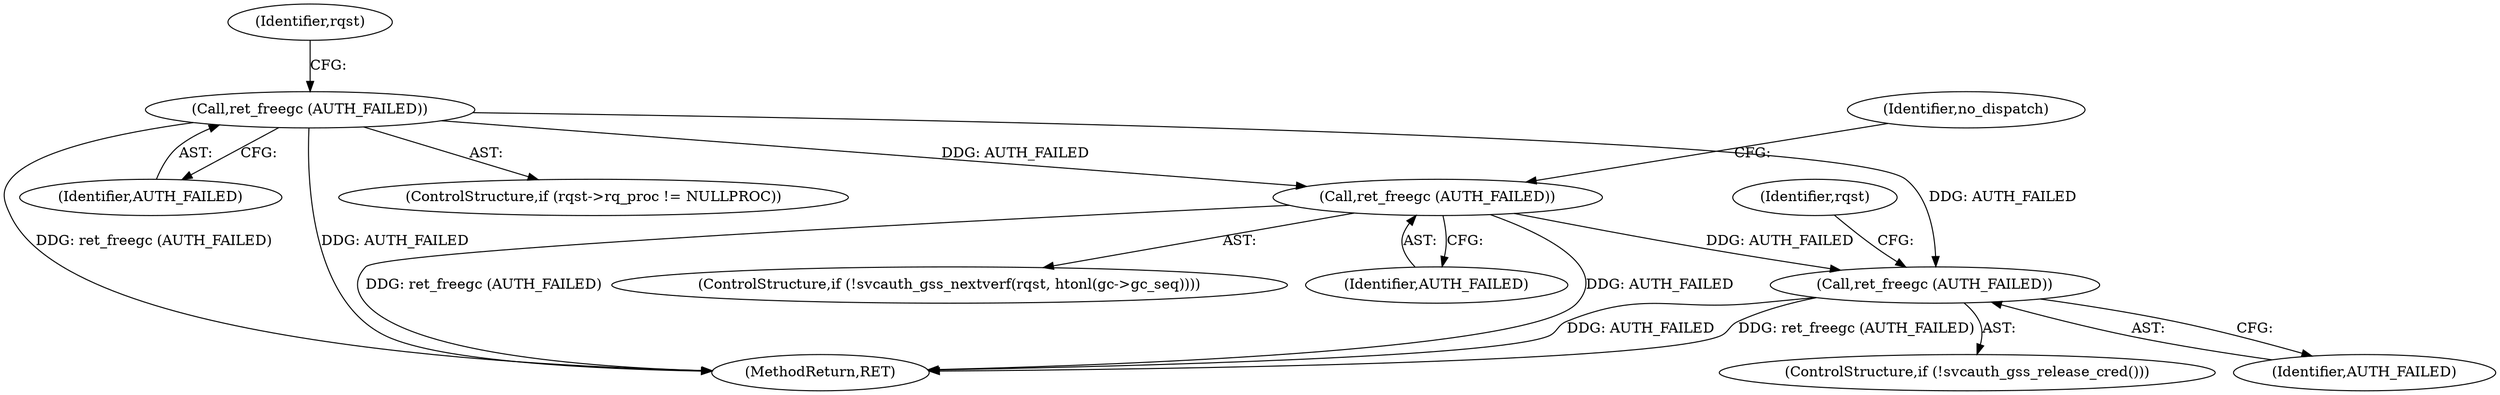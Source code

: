 digraph "0_krb5_5bb8a6b9c9eb8dd22bc9526751610aaa255ead9c@API" {
"1000561" [label="(Call,ret_freegc (AUTH_FAILED))"];
"1000543" [label="(Call,ret_freegc (AUTH_FAILED))"];
"1000583" [label="(Call,ret_freegc (AUTH_FAILED))"];
"1000562" [label="(Identifier,AUTH_FAILED)"];
"1000544" [label="(Identifier,AUTH_FAILED)"];
"1000580" [label="(ControlStructure,if (!svcauth_gss_release_cred()))"];
"1000548" [label="(Identifier,rqst)"];
"1000543" [label="(Call,ret_freegc (AUTH_FAILED))"];
"1000565" [label="(Identifier,no_dispatch)"];
"1000616" [label="(MethodReturn,RET)"];
"1000583" [label="(Call,ret_freegc (AUTH_FAILED))"];
"1000553" [label="(ControlStructure,if (!svcauth_gss_nextverf(rqst, htonl(gc->gc_seq))))"];
"1000537" [label="(ControlStructure,if (rqst->rq_proc != NULLPROC))"];
"1000588" [label="(Identifier,rqst)"];
"1000561" [label="(Call,ret_freegc (AUTH_FAILED))"];
"1000584" [label="(Identifier,AUTH_FAILED)"];
"1000561" -> "1000553"  [label="AST: "];
"1000561" -> "1000562"  [label="CFG: "];
"1000562" -> "1000561"  [label="AST: "];
"1000565" -> "1000561"  [label="CFG: "];
"1000561" -> "1000616"  [label="DDG: AUTH_FAILED"];
"1000561" -> "1000616"  [label="DDG: ret_freegc (AUTH_FAILED)"];
"1000543" -> "1000561"  [label="DDG: AUTH_FAILED"];
"1000561" -> "1000583"  [label="DDG: AUTH_FAILED"];
"1000543" -> "1000537"  [label="AST: "];
"1000543" -> "1000544"  [label="CFG: "];
"1000544" -> "1000543"  [label="AST: "];
"1000548" -> "1000543"  [label="CFG: "];
"1000543" -> "1000616"  [label="DDG: ret_freegc (AUTH_FAILED)"];
"1000543" -> "1000616"  [label="DDG: AUTH_FAILED"];
"1000543" -> "1000583"  [label="DDG: AUTH_FAILED"];
"1000583" -> "1000580"  [label="AST: "];
"1000583" -> "1000584"  [label="CFG: "];
"1000584" -> "1000583"  [label="AST: "];
"1000588" -> "1000583"  [label="CFG: "];
"1000583" -> "1000616"  [label="DDG: ret_freegc (AUTH_FAILED)"];
"1000583" -> "1000616"  [label="DDG: AUTH_FAILED"];
}
